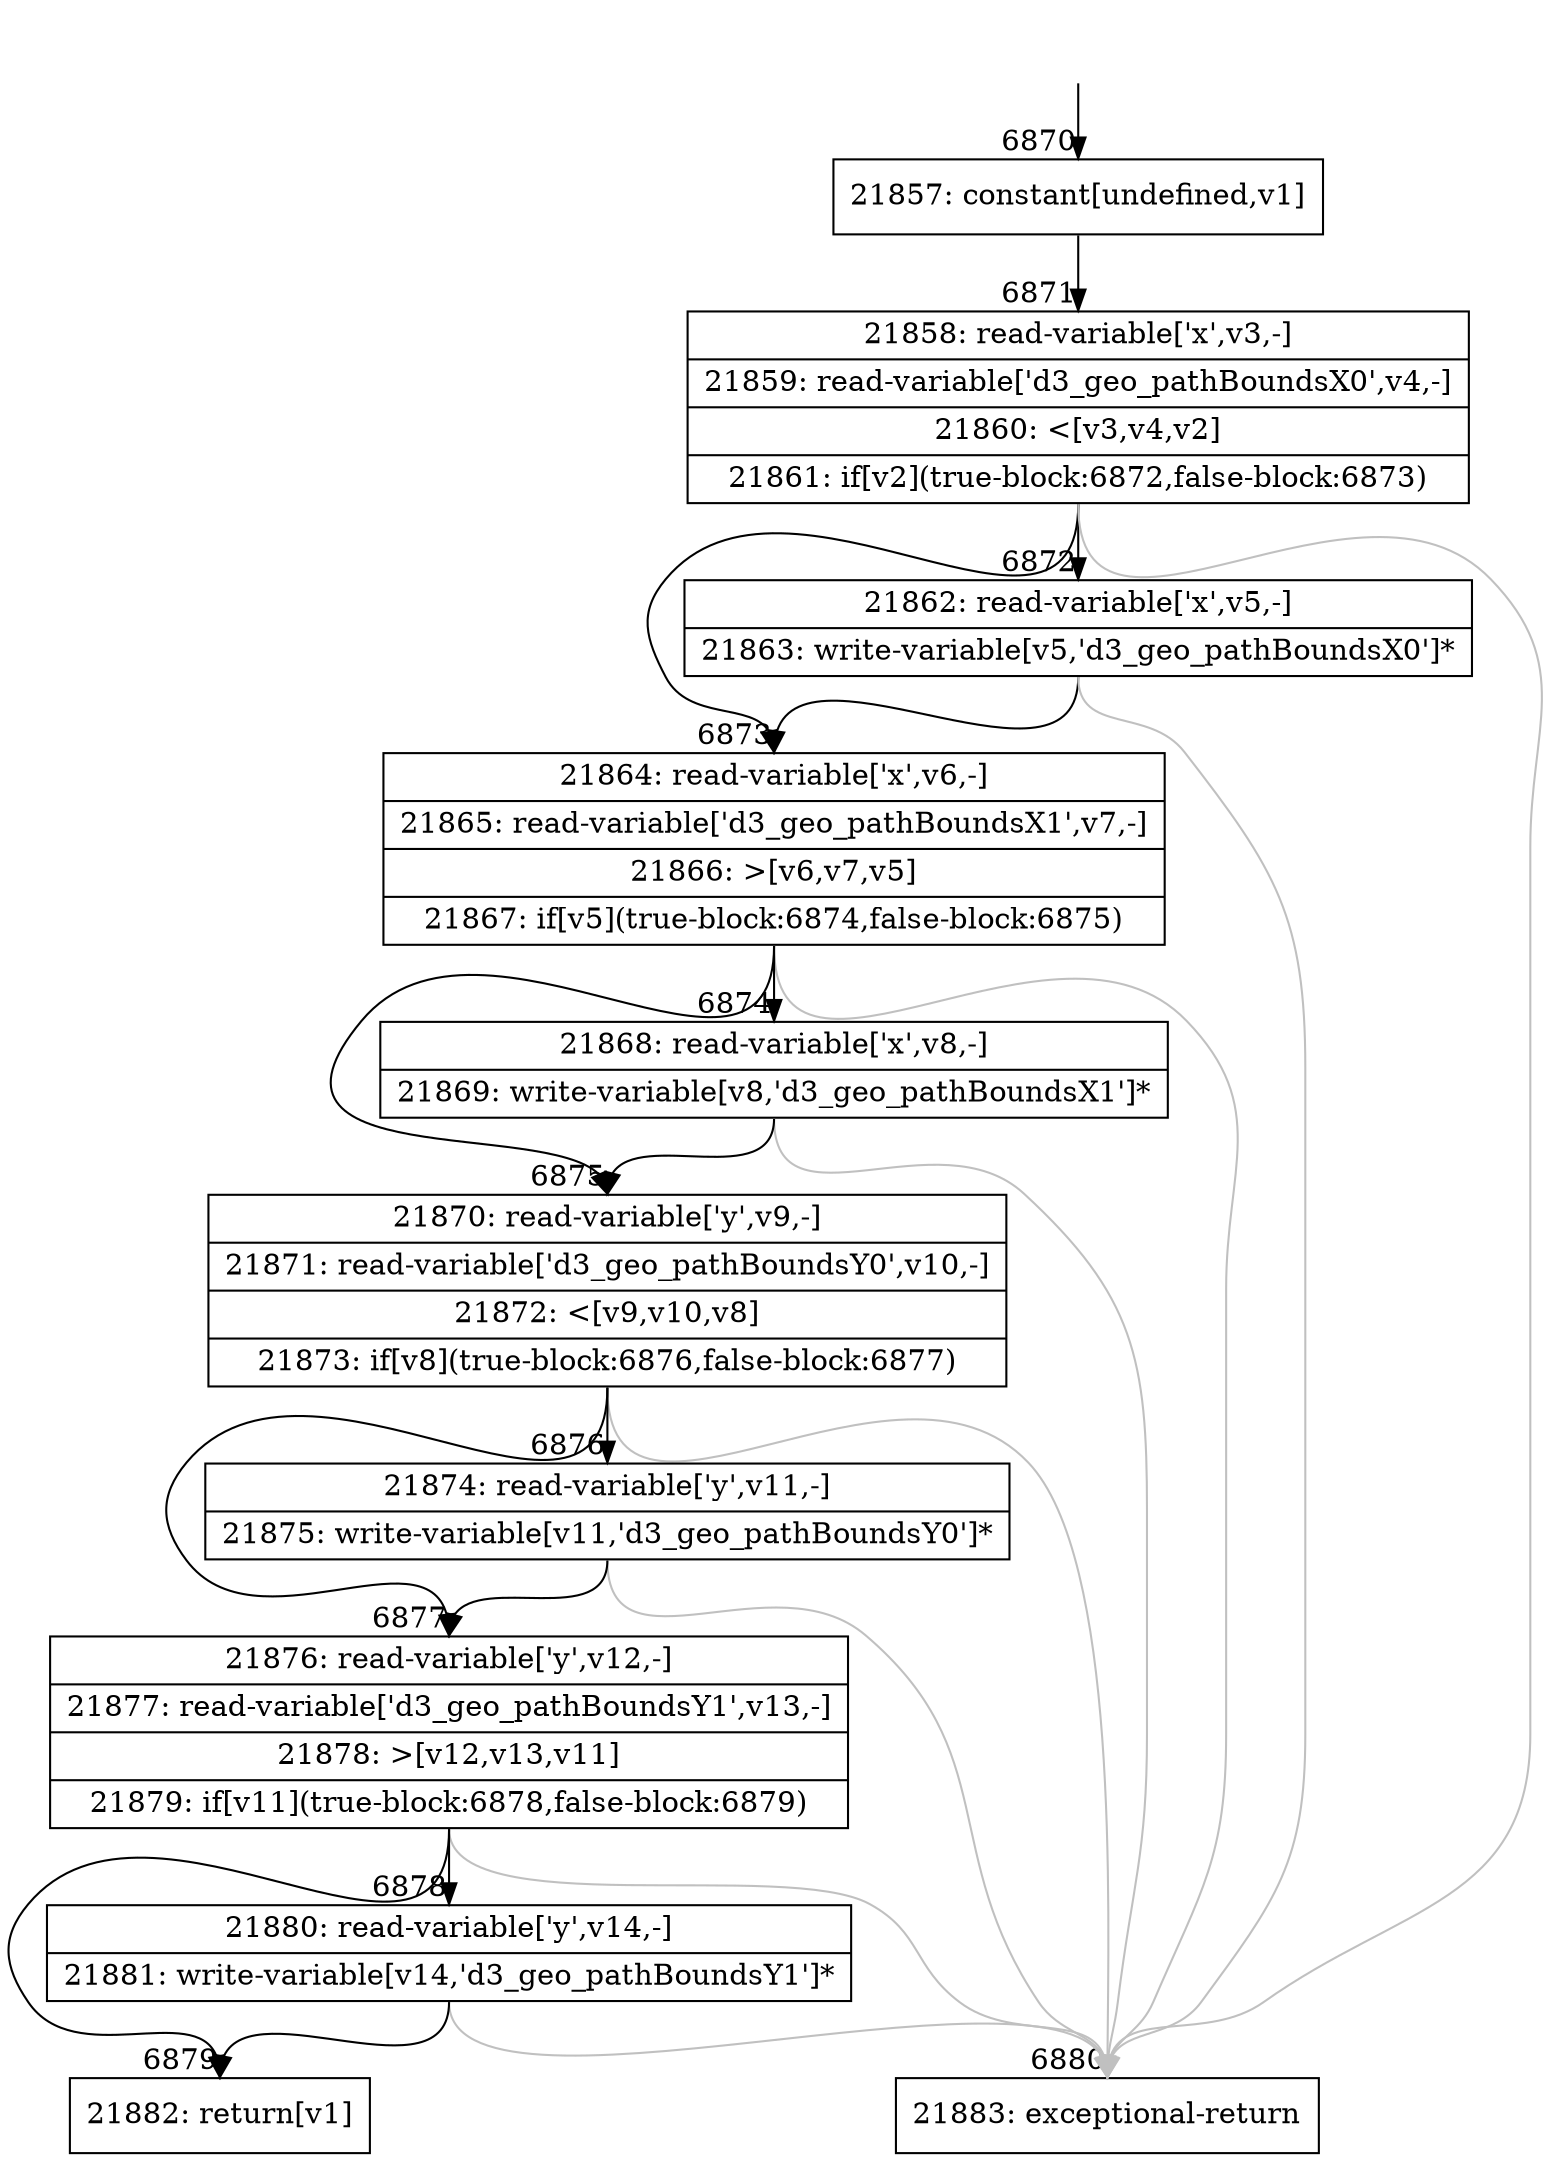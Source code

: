digraph {
rankdir="TD"
BB_entry614[shape=none,label=""];
BB_entry614 -> BB6870 [tailport=s, headport=n, headlabel="    6870"]
BB6870 [shape=record label="{21857: constant[undefined,v1]}" ] 
BB6870 -> BB6871 [tailport=s, headport=n, headlabel="      6871"]
BB6871 [shape=record label="{21858: read-variable['x',v3,-]|21859: read-variable['d3_geo_pathBoundsX0',v4,-]|21860: \<[v3,v4,v2]|21861: if[v2](true-block:6872,false-block:6873)}" ] 
BB6871 -> BB6872 [tailport=s, headport=n, headlabel="      6872"]
BB6871 -> BB6873 [tailport=s, headport=n, headlabel="      6873"]
BB6871 -> BB6880 [tailport=s, headport=n, color=gray, headlabel="      6880"]
BB6872 [shape=record label="{21862: read-variable['x',v5,-]|21863: write-variable[v5,'d3_geo_pathBoundsX0']*}" ] 
BB6872 -> BB6873 [tailport=s, headport=n]
BB6872 -> BB6880 [tailport=s, headport=n, color=gray]
BB6873 [shape=record label="{21864: read-variable['x',v6,-]|21865: read-variable['d3_geo_pathBoundsX1',v7,-]|21866: \>[v6,v7,v5]|21867: if[v5](true-block:6874,false-block:6875)}" ] 
BB6873 -> BB6874 [tailport=s, headport=n, headlabel="      6874"]
BB6873 -> BB6875 [tailport=s, headport=n, headlabel="      6875"]
BB6873 -> BB6880 [tailport=s, headport=n, color=gray]
BB6874 [shape=record label="{21868: read-variable['x',v8,-]|21869: write-variable[v8,'d3_geo_pathBoundsX1']*}" ] 
BB6874 -> BB6875 [tailport=s, headport=n]
BB6874 -> BB6880 [tailport=s, headport=n, color=gray]
BB6875 [shape=record label="{21870: read-variable['y',v9,-]|21871: read-variable['d3_geo_pathBoundsY0',v10,-]|21872: \<[v9,v10,v8]|21873: if[v8](true-block:6876,false-block:6877)}" ] 
BB6875 -> BB6876 [tailport=s, headport=n, headlabel="      6876"]
BB6875 -> BB6877 [tailport=s, headport=n, headlabel="      6877"]
BB6875 -> BB6880 [tailport=s, headport=n, color=gray]
BB6876 [shape=record label="{21874: read-variable['y',v11,-]|21875: write-variable[v11,'d3_geo_pathBoundsY0']*}" ] 
BB6876 -> BB6877 [tailport=s, headport=n]
BB6876 -> BB6880 [tailport=s, headport=n, color=gray]
BB6877 [shape=record label="{21876: read-variable['y',v12,-]|21877: read-variable['d3_geo_pathBoundsY1',v13,-]|21878: \>[v12,v13,v11]|21879: if[v11](true-block:6878,false-block:6879)}" ] 
BB6877 -> BB6878 [tailport=s, headport=n, headlabel="      6878"]
BB6877 -> BB6879 [tailport=s, headport=n, headlabel="      6879"]
BB6877 -> BB6880 [tailport=s, headport=n, color=gray]
BB6878 [shape=record label="{21880: read-variable['y',v14,-]|21881: write-variable[v14,'d3_geo_pathBoundsY1']*}" ] 
BB6878 -> BB6879 [tailport=s, headport=n]
BB6878 -> BB6880 [tailport=s, headport=n, color=gray]
BB6879 [shape=record label="{21882: return[v1]}" ] 
BB6880 [shape=record label="{21883: exceptional-return}" ] 
//#$~ 3968
}
